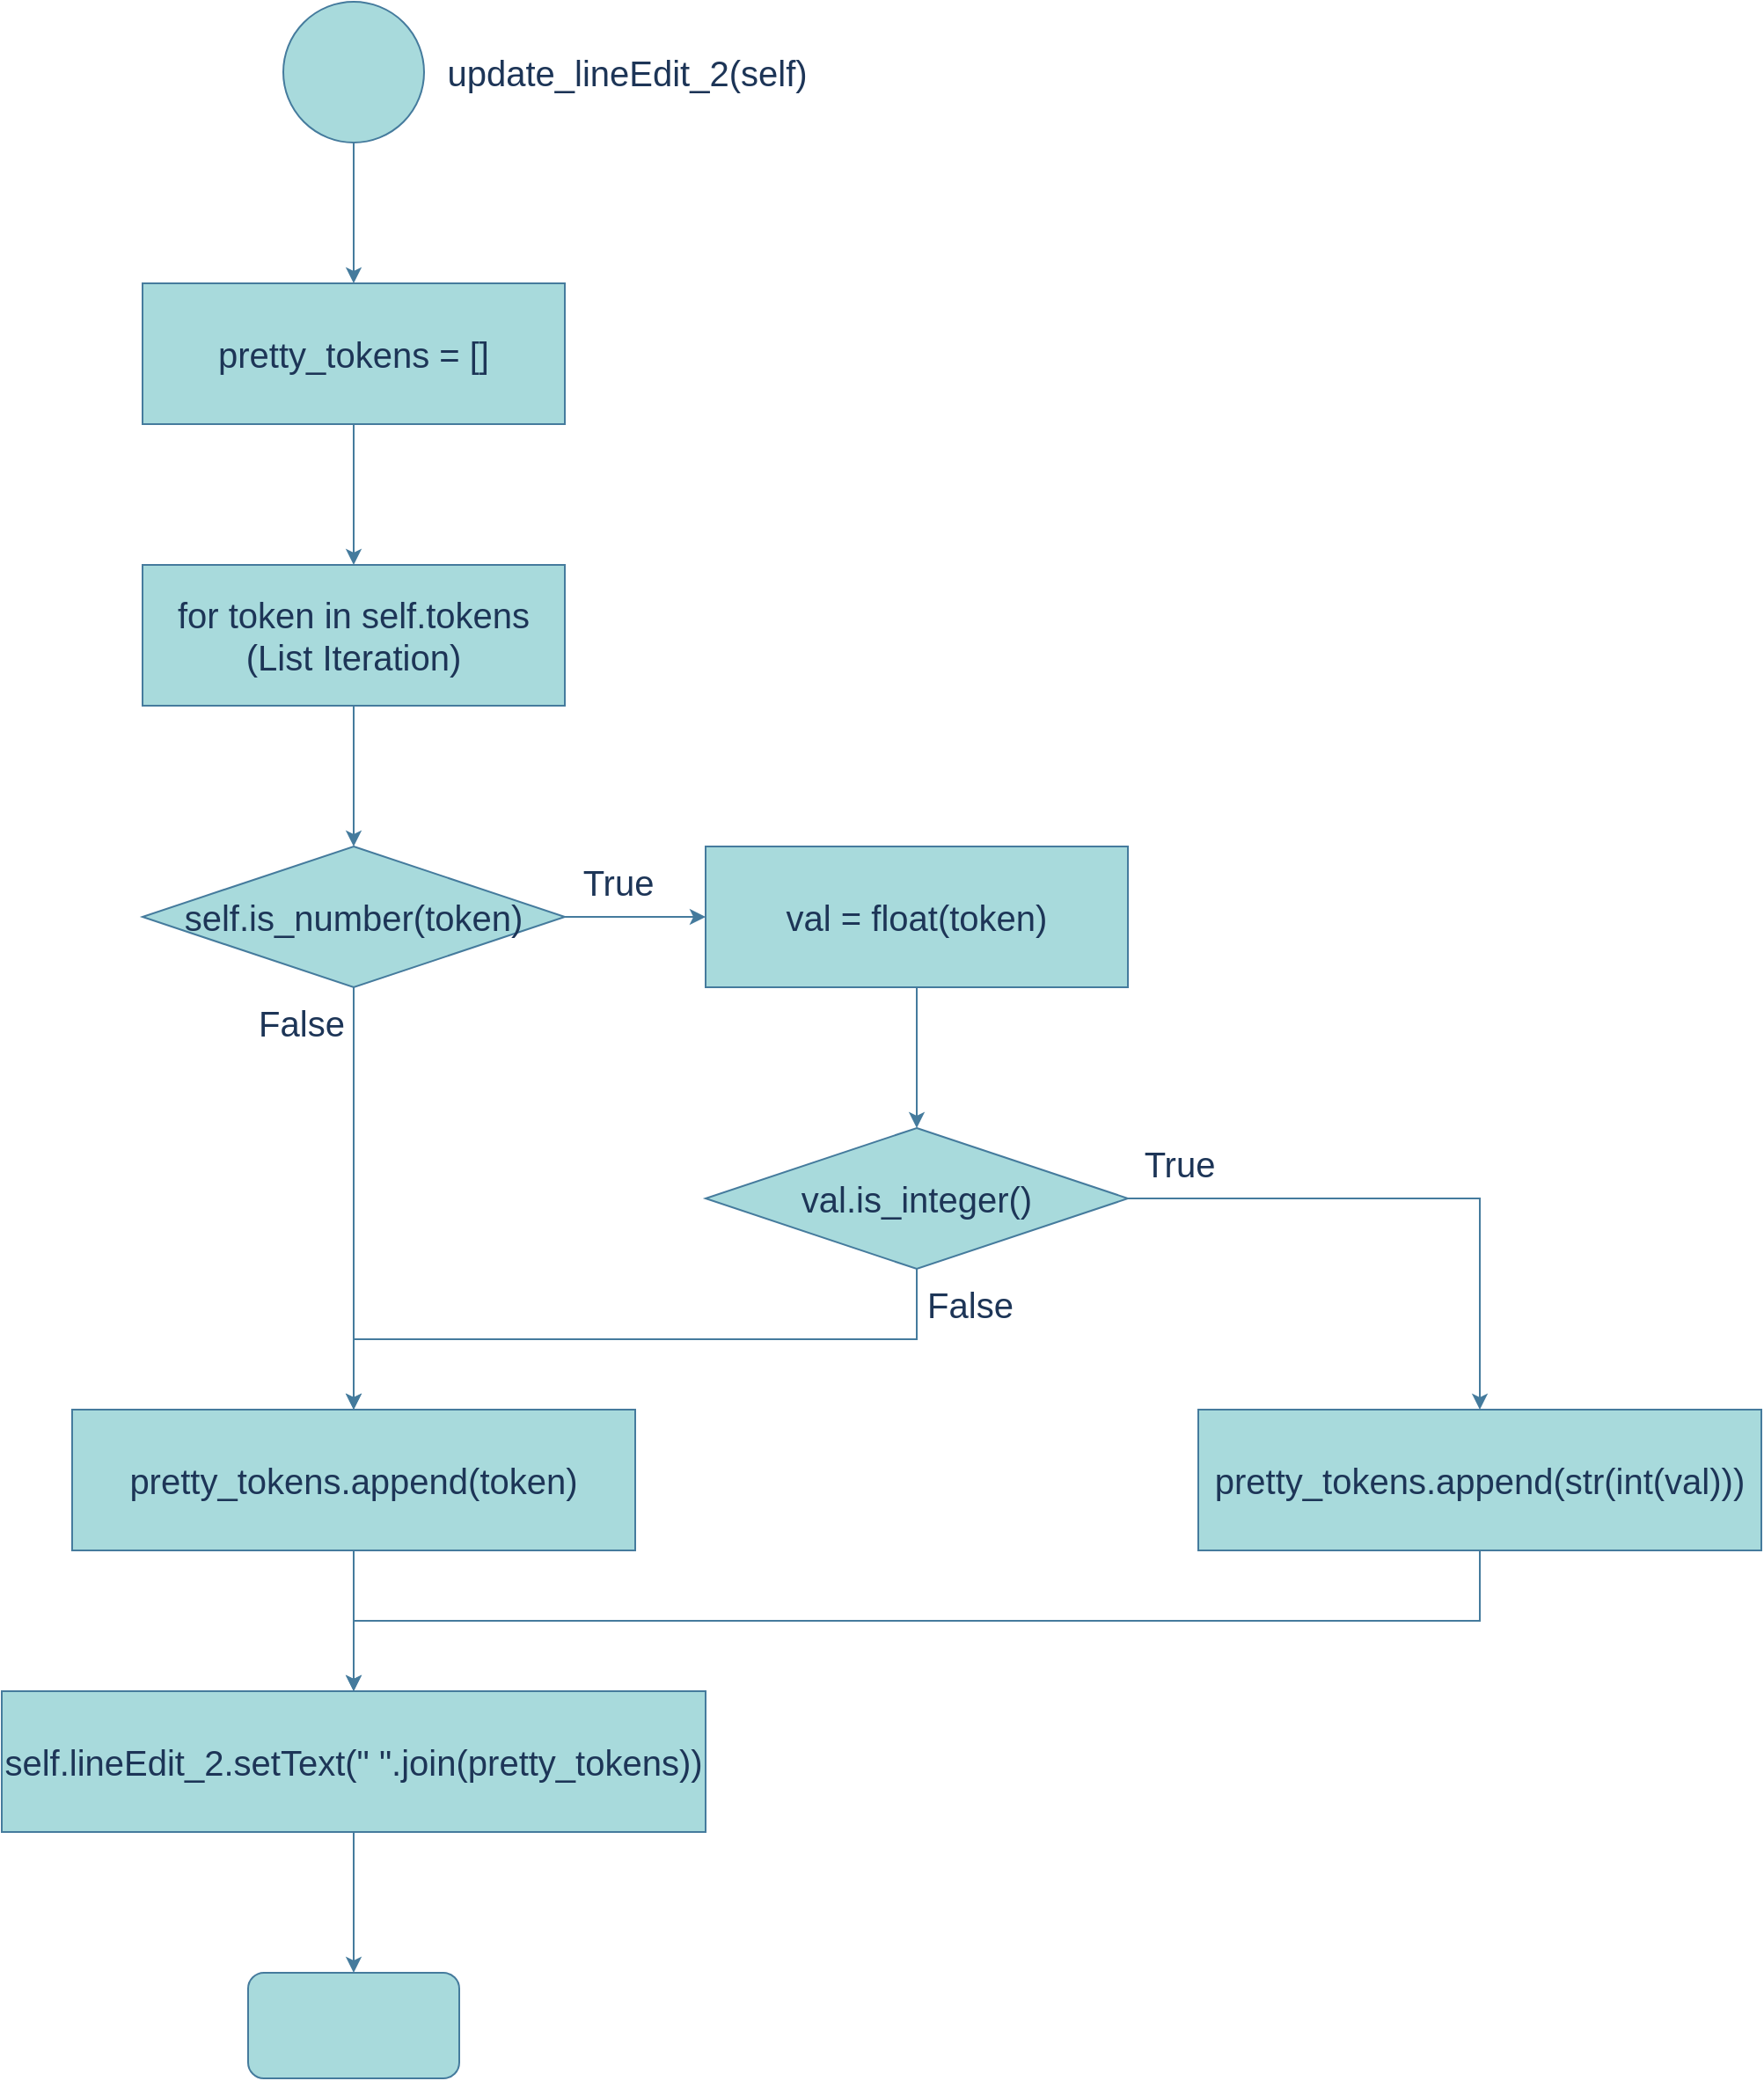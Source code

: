 <mxfile version="26.2.2">
  <diagram name="페이지-1" id="P5pC1dTDCGN7YOeW9THG">
    <mxGraphModel dx="2270" dy="1405" grid="1" gridSize="10" guides="1" tooltips="1" connect="1" arrows="1" fold="1" page="1" pageScale="1" pageWidth="4681" pageHeight="3300" math="0" shadow="0">
      <root>
        <mxCell id="0" />
        <mxCell id="1" parent="0" />
        <mxCell id="2KPezc432rUalDw1oIxg-5" value="" style="edgeStyle=orthogonalEdgeStyle;rounded=0;orthogonalLoop=1;jettySize=auto;html=1;labelBackgroundColor=none;strokeColor=#457B9D;fontColor=default;" edge="1" parent="1" source="2KPezc432rUalDw1oIxg-1" target="2KPezc432rUalDw1oIxg-4">
          <mxGeometry relative="1" as="geometry" />
        </mxCell>
        <mxCell id="2KPezc432rUalDw1oIxg-1" value="" style="ellipse;whiteSpace=wrap;html=1;labelBackgroundColor=none;fillColor=#A8DADC;strokeColor=#457B9D;fontColor=#1D3557;" vertex="1" parent="1">
          <mxGeometry x="560" y="40" width="80" height="80" as="geometry" />
        </mxCell>
        <mxCell id="2KPezc432rUalDw1oIxg-16" value="" style="edgeStyle=orthogonalEdgeStyle;rounded=0;orthogonalLoop=1;jettySize=auto;html=1;strokeColor=#457B9D;fontColor=#1D3557;fillColor=#A8DADC;" edge="1" parent="1" source="2KPezc432rUalDw1oIxg-4" target="2KPezc432rUalDw1oIxg-15">
          <mxGeometry relative="1" as="geometry" />
        </mxCell>
        <mxCell id="2KPezc432rUalDw1oIxg-4" value="pretty_tokens = []" style="whiteSpace=wrap;html=1;labelBackgroundColor=none;fillColor=#A8DADC;strokeColor=#457B9D;fontColor=#1D3557;fontSize=20;" vertex="1" parent="1">
          <mxGeometry x="480" y="200" width="240" height="80" as="geometry" />
        </mxCell>
        <mxCell id="2KPezc432rUalDw1oIxg-6" value="update_lineEdit_2(self)" style="text;html=1;align=center;verticalAlign=middle;resizable=0;points=[];autosize=1;strokeColor=none;fillColor=none;fontColor=#1D3557;fontSize=20;" vertex="1" parent="1">
          <mxGeometry x="640" y="60" width="230" height="40" as="geometry" />
        </mxCell>
        <mxCell id="2KPezc432rUalDw1oIxg-18" value="" style="edgeStyle=orthogonalEdgeStyle;rounded=0;orthogonalLoop=1;jettySize=auto;html=1;strokeColor=#457B9D;fontColor=#1D3557;fillColor=#A8DADC;" edge="1" parent="1" source="2KPezc432rUalDw1oIxg-15" target="2KPezc432rUalDw1oIxg-17">
          <mxGeometry relative="1" as="geometry" />
        </mxCell>
        <mxCell id="2KPezc432rUalDw1oIxg-15" value="for token in self.tokens&lt;br&gt;(List Iteration)" style="whiteSpace=wrap;html=1;fontSize=20;fillColor=#A8DADC;strokeColor=#457B9D;fontColor=#1D3557;labelBackgroundColor=none;" vertex="1" parent="1">
          <mxGeometry x="480" y="360" width="240" height="80" as="geometry" />
        </mxCell>
        <mxCell id="2KPezc432rUalDw1oIxg-22" value="" style="edgeStyle=orthogonalEdgeStyle;rounded=0;orthogonalLoop=1;jettySize=auto;html=1;strokeColor=#457B9D;fontColor=#1D3557;fillColor=#A8DADC;" edge="1" parent="1" source="2KPezc432rUalDw1oIxg-17" target="2KPezc432rUalDw1oIxg-21">
          <mxGeometry relative="1" as="geometry" />
        </mxCell>
        <mxCell id="2KPezc432rUalDw1oIxg-35" value="True" style="edgeLabel;html=1;align=center;verticalAlign=middle;resizable=0;points=[];strokeColor=#457B9D;fontColor=#1D3557;fillColor=#A8DADC;fontSize=20;" vertex="1" connectable="0" parent="2KPezc432rUalDw1oIxg-22">
          <mxGeometry x="-0.578" relative="1" as="geometry">
            <mxPoint x="13" y="-20" as="offset" />
          </mxGeometry>
        </mxCell>
        <mxCell id="2KPezc432rUalDw1oIxg-31" style="edgeStyle=orthogonalEdgeStyle;rounded=0;orthogonalLoop=1;jettySize=auto;html=1;entryX=0.5;entryY=0;entryDx=0;entryDy=0;strokeColor=#457B9D;fontColor=#1D3557;fillColor=#A8DADC;" edge="1" parent="1" source="2KPezc432rUalDw1oIxg-17" target="2KPezc432rUalDw1oIxg-27">
          <mxGeometry relative="1" as="geometry" />
        </mxCell>
        <mxCell id="2KPezc432rUalDw1oIxg-36" value="False" style="edgeLabel;html=1;align=center;verticalAlign=middle;resizable=0;points=[];strokeColor=#457B9D;fontColor=#1D3557;fillColor=#A8DADC;fontSize=20;" vertex="1" connectable="0" parent="2KPezc432rUalDw1oIxg-31">
          <mxGeometry x="-0.87" y="-1" relative="1" as="geometry">
            <mxPoint x="-29" y="4" as="offset" />
          </mxGeometry>
        </mxCell>
        <mxCell id="2KPezc432rUalDw1oIxg-17" value="self.is_number(token)" style="rhombus;whiteSpace=wrap;html=1;fontSize=20;fillColor=#A8DADC;strokeColor=#457B9D;fontColor=#1D3557;labelBackgroundColor=none;" vertex="1" parent="1">
          <mxGeometry x="480" y="520" width="240" height="80" as="geometry" />
        </mxCell>
        <mxCell id="2KPezc432rUalDw1oIxg-24" value="" style="edgeStyle=orthogonalEdgeStyle;rounded=0;orthogonalLoop=1;jettySize=auto;html=1;strokeColor=#457B9D;fontColor=#1D3557;fillColor=#A8DADC;" edge="1" parent="1" source="2KPezc432rUalDw1oIxg-21" target="2KPezc432rUalDw1oIxg-23">
          <mxGeometry relative="1" as="geometry" />
        </mxCell>
        <mxCell id="2KPezc432rUalDw1oIxg-21" value="val = float(token)" style="whiteSpace=wrap;html=1;fontSize=20;fillColor=#A8DADC;strokeColor=#457B9D;fontColor=#1D3557;labelBackgroundColor=none;" vertex="1" parent="1">
          <mxGeometry x="800" y="520" width="240" height="80" as="geometry" />
        </mxCell>
        <mxCell id="2KPezc432rUalDw1oIxg-26" value="" style="edgeStyle=orthogonalEdgeStyle;rounded=0;orthogonalLoop=1;jettySize=auto;html=1;strokeColor=#457B9D;fontColor=#1D3557;fillColor=#A8DADC;" edge="1" parent="1" source="2KPezc432rUalDw1oIxg-23" target="2KPezc432rUalDw1oIxg-25">
          <mxGeometry relative="1" as="geometry" />
        </mxCell>
        <mxCell id="2KPezc432rUalDw1oIxg-29" value="True" style="edgeLabel;html=1;align=center;verticalAlign=middle;resizable=0;points=[];strokeColor=#457B9D;fontColor=#1D3557;fillColor=#A8DADC;fontSize=20;" vertex="1" connectable="0" parent="2KPezc432rUalDw1oIxg-26">
          <mxGeometry x="-0.579" y="-3" relative="1" as="geometry">
            <mxPoint x="-39" y="-23" as="offset" />
          </mxGeometry>
        </mxCell>
        <mxCell id="2KPezc432rUalDw1oIxg-28" value="" style="edgeStyle=orthogonalEdgeStyle;rounded=0;orthogonalLoop=1;jettySize=auto;html=1;strokeColor=#457B9D;fontColor=#1D3557;fillColor=#A8DADC;entryX=0.5;entryY=0;entryDx=0;entryDy=0;" edge="1" parent="1" source="2KPezc432rUalDw1oIxg-23" target="2KPezc432rUalDw1oIxg-27">
          <mxGeometry relative="1" as="geometry">
            <Array as="points">
              <mxPoint x="920" y="800" />
              <mxPoint x="600" y="800" />
            </Array>
          </mxGeometry>
        </mxCell>
        <mxCell id="2KPezc432rUalDw1oIxg-30" value="False" style="edgeLabel;html=1;align=center;verticalAlign=middle;resizable=0;points=[];strokeColor=#457B9D;fontColor=#1D3557;fillColor=#A8DADC;fontSize=20;" vertex="1" connectable="0" parent="2KPezc432rUalDw1oIxg-28">
          <mxGeometry x="-0.475" y="2" relative="1" as="geometry">
            <mxPoint x="95" y="-22" as="offset" />
          </mxGeometry>
        </mxCell>
        <mxCell id="2KPezc432rUalDw1oIxg-23" value="val.is_integer()" style="rhombus;whiteSpace=wrap;html=1;fontSize=20;fillColor=#A8DADC;strokeColor=#457B9D;fontColor=#1D3557;labelBackgroundColor=none;" vertex="1" parent="1">
          <mxGeometry x="800" y="680" width="240" height="80" as="geometry" />
        </mxCell>
        <mxCell id="2KPezc432rUalDw1oIxg-34" style="edgeStyle=orthogonalEdgeStyle;rounded=0;orthogonalLoop=1;jettySize=auto;html=1;entryX=0.5;entryY=0;entryDx=0;entryDy=0;strokeColor=#457B9D;fontColor=#1D3557;fillColor=#A8DADC;" edge="1" parent="1" source="2KPezc432rUalDw1oIxg-25" target="2KPezc432rUalDw1oIxg-32">
          <mxGeometry relative="1" as="geometry">
            <Array as="points">
              <mxPoint x="1240" y="960" />
              <mxPoint x="600" y="960" />
            </Array>
          </mxGeometry>
        </mxCell>
        <mxCell id="2KPezc432rUalDw1oIxg-25" value="pretty_tokens.append(str(int(val)))" style="whiteSpace=wrap;html=1;fontSize=20;fillColor=#A8DADC;strokeColor=#457B9D;fontColor=#1D3557;labelBackgroundColor=none;" vertex="1" parent="1">
          <mxGeometry x="1080" y="840" width="320" height="80" as="geometry" />
        </mxCell>
        <mxCell id="2KPezc432rUalDw1oIxg-33" value="" style="edgeStyle=orthogonalEdgeStyle;rounded=0;orthogonalLoop=1;jettySize=auto;html=1;strokeColor=#457B9D;fontColor=#1D3557;fillColor=#A8DADC;" edge="1" parent="1" source="2KPezc432rUalDw1oIxg-27" target="2KPezc432rUalDw1oIxg-32">
          <mxGeometry relative="1" as="geometry" />
        </mxCell>
        <mxCell id="2KPezc432rUalDw1oIxg-27" value="pretty_tokens.append(token)" style="whiteSpace=wrap;html=1;fontSize=20;fillColor=#A8DADC;strokeColor=#457B9D;fontColor=#1D3557;labelBackgroundColor=none;" vertex="1" parent="1">
          <mxGeometry x="440" y="840" width="320" height="80" as="geometry" />
        </mxCell>
        <mxCell id="2KPezc432rUalDw1oIxg-38" value="" style="edgeStyle=orthogonalEdgeStyle;rounded=0;orthogonalLoop=1;jettySize=auto;html=1;strokeColor=#457B9D;fontColor=#1D3557;fillColor=#A8DADC;" edge="1" parent="1" source="2KPezc432rUalDw1oIxg-32" target="2KPezc432rUalDw1oIxg-37">
          <mxGeometry relative="1" as="geometry" />
        </mxCell>
        <mxCell id="2KPezc432rUalDw1oIxg-32" value="self.lineEdit_2.setText(&quot; &quot;.join(pretty_tokens))" style="whiteSpace=wrap;html=1;fontSize=20;fillColor=#A8DADC;strokeColor=#457B9D;fontColor=#1D3557;labelBackgroundColor=none;" vertex="1" parent="1">
          <mxGeometry x="400" y="1000" width="400" height="80" as="geometry" />
        </mxCell>
        <mxCell id="2KPezc432rUalDw1oIxg-37" value="" style="rounded=1;whiteSpace=wrap;html=1;fontSize=20;fillColor=#A8DADC;strokeColor=#457B9D;fontColor=#1D3557;labelBackgroundColor=none;" vertex="1" parent="1">
          <mxGeometry x="540" y="1160" width="120" height="60" as="geometry" />
        </mxCell>
      </root>
    </mxGraphModel>
  </diagram>
</mxfile>
